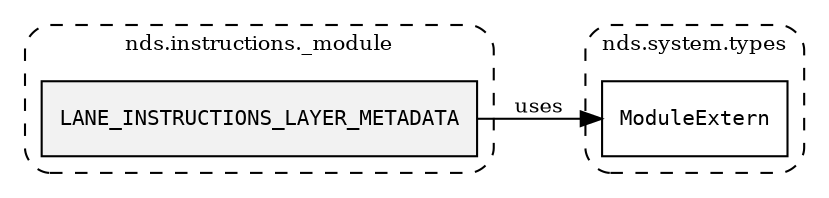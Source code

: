 /**
 * This dot file creates symbol collaboration diagram for LANE_INSTRUCTIONS_LAYER_METADATA.
 */
digraph ZSERIO
{
    node [shape=box, fontsize=10];
    rankdir="LR";
    fontsize=10;
    tooltip="LANE_INSTRUCTIONS_LAYER_METADATA collaboration diagram";

    subgraph "cluster_nds.instructions._module"
    {
        style="dashed, rounded";
        label="nds.instructions._module";
        tooltip="Package nds.instructions._module";
        href="../../../content/packages/nds.instructions._module.html#Package-nds-instructions-_module";
        target="_parent";

        "LANE_INSTRUCTIONS_LAYER_METADATA" [style="filled", fillcolor="#0000000D", target="_parent", label=<<font face="monospace"><table align="center" border="0" cellspacing="0" cellpadding="0"><tr><td href="../../../content/packages/nds.instructions._module.html#Constant-LANE_INSTRUCTIONS_LAYER_METADATA" title="Constant defined in nds.instructions._module">LANE_INSTRUCTIONS_LAYER_METADATA</td></tr></table></font>>];
    }

    subgraph "cluster_nds.system.types"
    {
        style="dashed, rounded";
        label="nds.system.types";
        tooltip="Package nds.system.types";
        href="../../../content/packages/nds.system.types.html#Package-nds-system-types";
        target="_parent";

        "ModuleExtern" [target="_parent", label=<<font face="monospace"><table align="center" border="0" cellspacing="0" cellpadding="0"><tr><td href="../../../content/packages/nds.system.types.html#Subtype-ModuleExtern" title="Subtype defined in nds.system.types">ModuleExtern</td></tr></table></font>>];
    }

    "LANE_INSTRUCTIONS_LAYER_METADATA" -> "ModuleExtern" [label="uses", fontsize=10];
}
